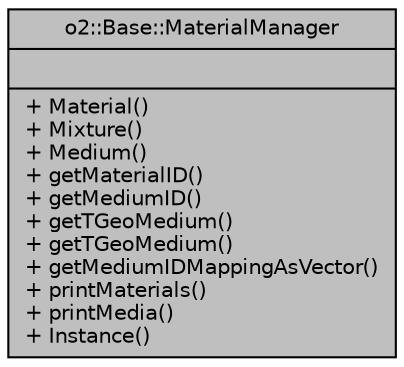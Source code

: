 digraph "o2::Base::MaterialManager"
{
 // INTERACTIVE_SVG=YES
  bgcolor="transparent";
  edge [fontname="Helvetica",fontsize="10",labelfontname="Helvetica",labelfontsize="10"];
  node [fontname="Helvetica",fontsize="10",shape=record];
  Node1 [label="{o2::Base::MaterialManager\n||+ Material()\l+ Mixture()\l+ Medium()\l+ getMaterialID()\l+ getMediumID()\l+ getTGeoMedium()\l+ getTGeoMedium()\l+ getMediumIDMappingAsVector()\l+ printMaterials()\l+ printMedia()\l+ Instance()\l}",height=0.2,width=0.4,color="black", fillcolor="grey75", style="filled" fontcolor="black"];
}
